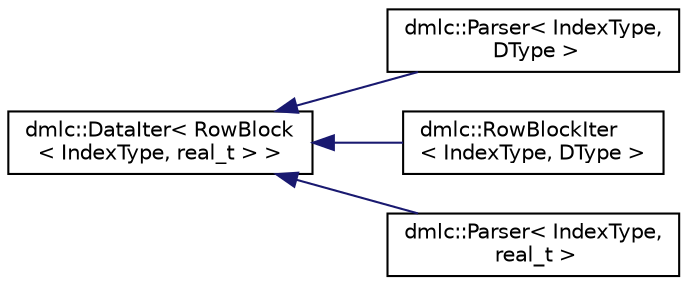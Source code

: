 digraph "Graphical Class Hierarchy"
{
 // LATEX_PDF_SIZE
  edge [fontname="Helvetica",fontsize="10",labelfontname="Helvetica",labelfontsize="10"];
  node [fontname="Helvetica",fontsize="10",shape=record];
  rankdir="LR";
  Node0 [label="dmlc::DataIter\< RowBlock\l\< IndexType, real_t \> \>",height=0.2,width=0.4,color="black", fillcolor="white", style="filled",URL="$classdmlc_1_1DataIter.html",tooltip=" "];
  Node0 -> Node1 [dir="back",color="midnightblue",fontsize="10",style="solid",fontname="Helvetica"];
  Node1 [label="dmlc::Parser\< IndexType,\l DType \>",height=0.2,width=0.4,color="black", fillcolor="white", style="filled",URL="$classdmlc_1_1Parser.html",tooltip="parser interface that parses input data used to load dmlc data format into your own data format Diffe..."];
  Node0 -> Node2 [dir="back",color="midnightblue",fontsize="10",style="solid",fontname="Helvetica"];
  Node2 [label="dmlc::RowBlockIter\l\< IndexType, DType \>",height=0.2,width=0.4,color="black", fillcolor="white", style="filled",URL="$classdmlc_1_1RowBlockIter.html",tooltip="Data structure that holds the data Row block iterator interface that gets RowBlocks Difference betwee..."];
  Node0 -> Node3 [dir="back",color="midnightblue",fontsize="10",style="solid",fontname="Helvetica"];
  Node3 [label="dmlc::Parser\< IndexType,\l real_t \>",height=0.2,width=0.4,color="black", fillcolor="white", style="filled",URL="$classdmlc_1_1Parser.html",tooltip=" "];
}
